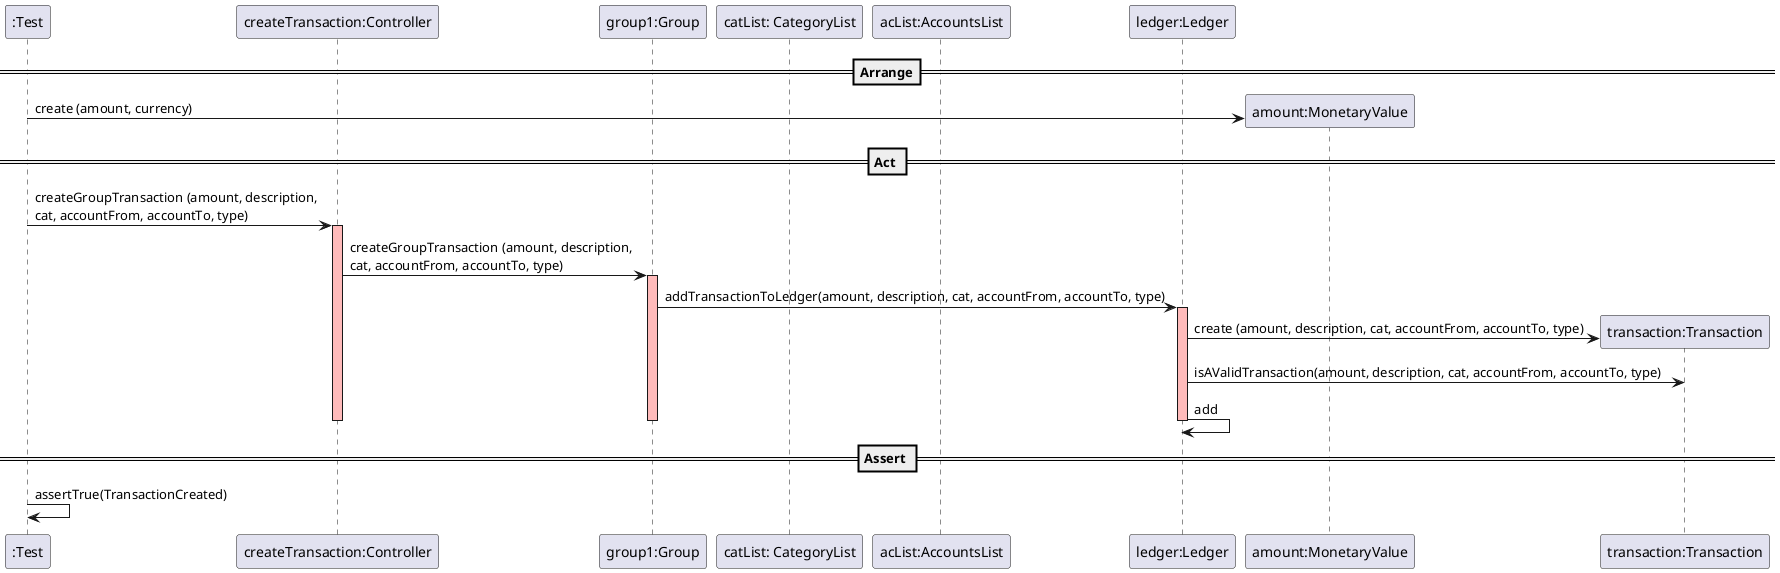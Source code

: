 
@startuml
create ":Test"

==Arrange==
create "createTransaction:Controller"
create "group1:Group"
create "catList: CategoryList"
create "acList:AccountsList"
create "ledger:Ledger"

create "amount:MonetaryValue"
":Test" -> "amount:MonetaryValue" : create (amount, currency)

== Act ==

":Test" -> "createTransaction:Controller" : createGroupTransaction (amount, description, \ncat, accountFrom, accountTo, type)
activate "createTransaction:Controller"  #FFBBBB

"createTransaction:Controller" -> "group1:Group" : createGroupTransaction (amount, description, \ncat, accountFrom, accountTo, type)
activate "group1:Group"  #FFBBBB

"group1:Group" -> "ledger:Ledger" : addTransactionToLedger(amount, description, cat, accountFrom, accountTo, type)
activate "ledger:Ledger"  #FFBBBB

create "transaction:Transaction"
"ledger:Ledger" -> "transaction:Transaction" : create (amount, description, cat, accountFrom, accountTo, type)
"ledger:Ledger" -> "transaction:Transaction" : isAValidTransaction(amount, description, cat, accountFrom, accountTo, type)
"ledger:Ledger" -> "ledger:Ledger": add

deactivate "ledger:Ledger"  #FFBBBB
deactivate "group1:Group"  #FFBBBB
deactivate "createTransaction:Controller"  #FFBBBB

== Assert ==

":Test" -> ":Test" : assertTrue(TransactionCreated)

@enduml